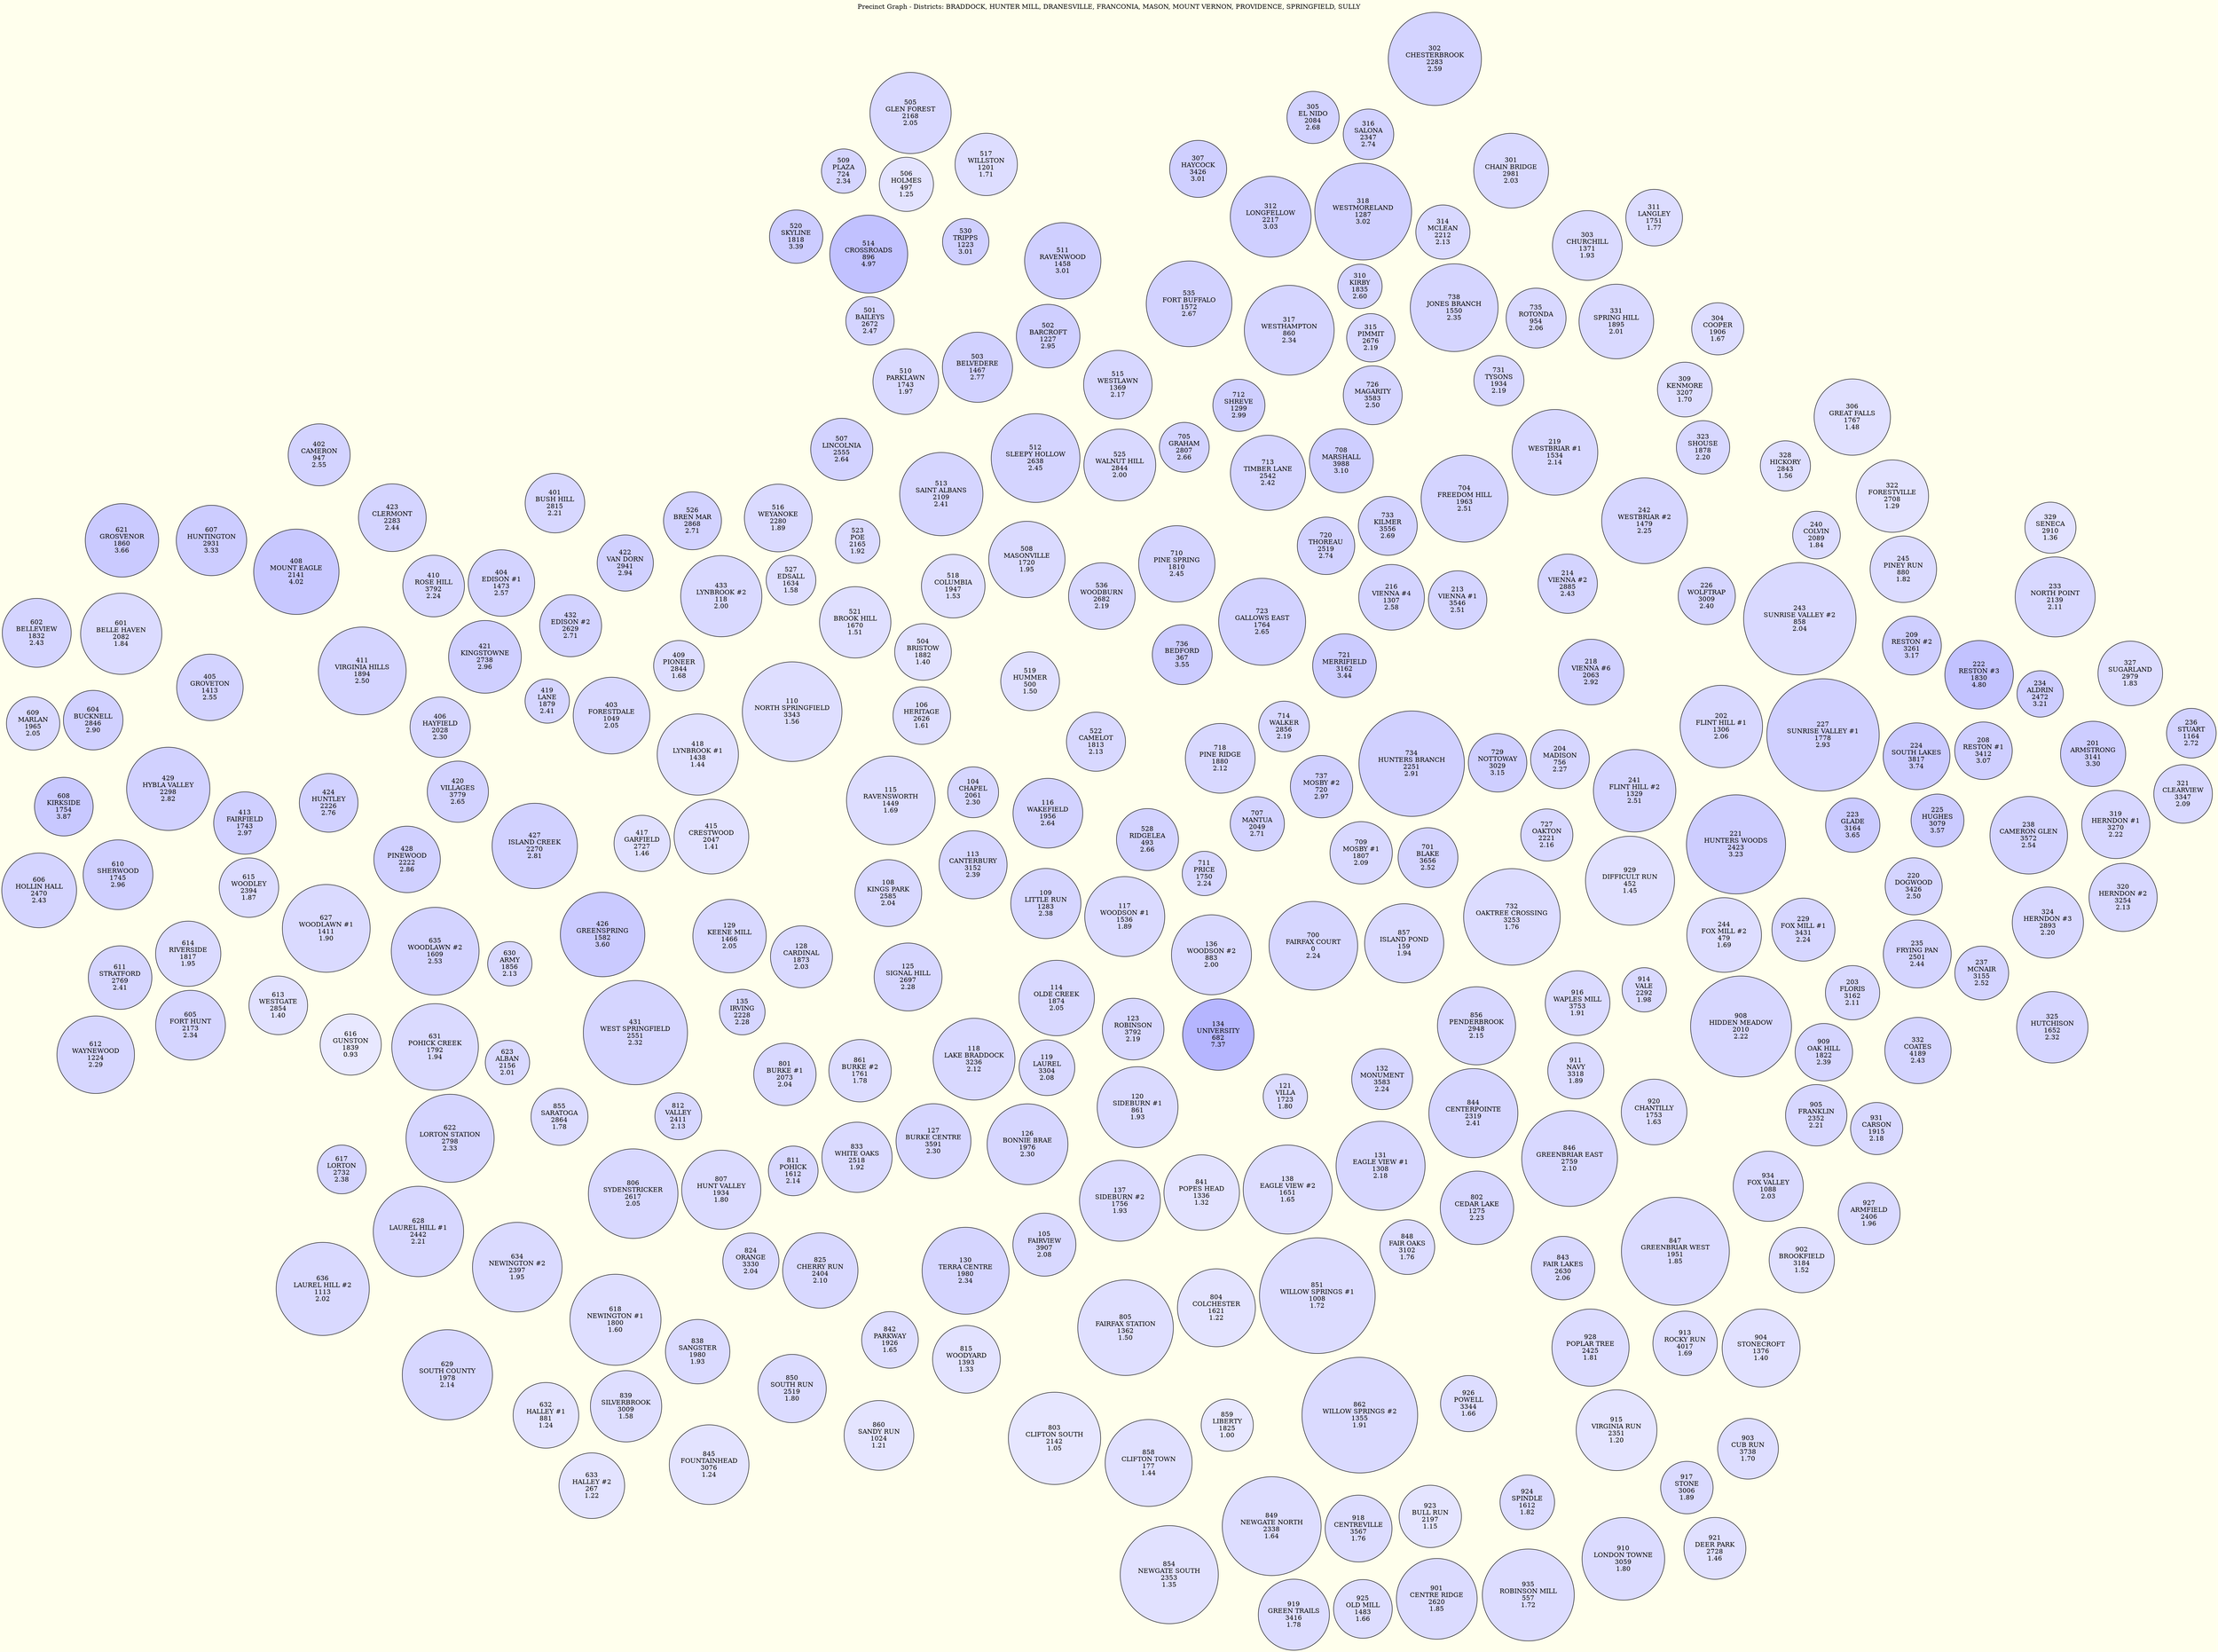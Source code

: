 strict graph G {
    layout=sfdp;
    beautify=true;
    splines=none;
    overlap=false;
    model=subset;
    node [shape=circle, style=filled];
    edge [color="#666666"];
    bgcolor="#FFFFED";
    smoothing=triangle;
label="Precinct Graph - Districts: BRADDOCK, HUNTER MILL, DRANESVILLE, FRANCONIA, MASON, MOUNT VERNON, PROVIDENCE, SPRINGFIELD, SULLY";
labelloc="t";
subgraph BRADDOCK {
    label="District BRADDOCK";
    color=blue;
    104 [label="104\nCHAPEL\n2061\n2.30", fillcolor="#d6d6ff", fontcolor="black", width="1.23800429696825", height="1.23800429696825"];
    104 -- {106,108,113,115,116,522};
    105 [label="105\nFAIRVIEW\n3907\n2.08", fillcolor="#d8d8ff", fontcolor="black", width="1.8990212461207925", height="1.8990212461207925"];
    105 -- {126,127,130,137,805,815};
    106 [label="106\nHERITAGE\n2626\n1.61", fillcolor="#dedeff", fontcolor="black", width="1.4403198854141799", height="1.4403198854141799"];
    106 -- {104,110,504,519,521};
    108 [label="108\nKINGS PARK\n2585\n2.04", fillcolor="#d8d8ff", fontcolor="black", width="1.4256385772260682", height="1.4256385772260682"];
    108 -- {113,115,125,128};
    109 [label="109\nLITTLE RUN\n1283\n2.38", fillcolor="#d5d5ff", fontcolor="black", width="0.9594175220816424", height="0.9594175220816424"];
    109 -- {113,114,116,117,118};
    110 [label="110\nNORTH SPRINGFIELD\n3343\n1.56", fillcolor="#dedeff", fontcolor="black", width="1.6970637383623777", height="1.6970637383623777"];
    110 -- {106,115,415,418,521,527};
    113 [label="113\nCANTERBURY\n3152\n2.39", fillcolor="#d5d5ff", fontcolor="black", width="1.6286703270470277", height="1.6286703270470277"];
    113 -- {104,108,109,116,125};
    114 [label="114\nOLDE CREEK\n1874\n2.05", fillcolor="#d8d8ff", fontcolor="black", width="1.17104320840296", height="1.17104320840296"];
    114 -- {109,117,118,123};
    115 [label="115\nRAVENSWORTH\n1449\n1.69", fillcolor="#ddddff", fontcolor="black", width="1.018858916209119", height="1.018858916209119"];
    115 -- {104,108,110};
    116 [label="116\nWAKEFIELD\n1956\n2.64", fillcolor="#d2d2ff", fontcolor="black", width="1.2004058247791836", height="1.2004058247791836"];
    116 -- {104,109,113,117,522,528};
    117 [label="117\nWOODSON #1\n1536\n1.89", fillcolor="#dadaff", fontcolor="black", width="1.0500119360229172", height="1.0500119360229172"];
    117 -- {700,109,114,116,123,136,528,711};
    118 [label="118\nLAKE BRADDOCK\n3236\n2.12", fillcolor="#d8d8ff", fontcolor="black", width="1.6587491047982812", height="1.6587491047982812"];
    118 -- {109,114,119,123,125,126,127,861};
    119 [label="119\nLAUREL\n3304\n2.08", fillcolor="#d8d8ff", fontcolor="black", width="1.6830985915492958", height="1.6830985915492958"];
    119 -- {118,120,123,126};
    120 [label="120\nSIDEBURN #1\n861\n1.93", fillcolor="#dadaff", fontcolor="black", width="0.8083074719503461", height="0.8083074719503461"];
    120 -- {119,123,126,134,137,841};
    121 [label="121\nVILLA\n1723\n1.80", fillcolor="#dbdbff", fontcolor="black", width="1.1169730245882072", height="1.1169730245882072"];
    121 -- {700,132,134,138};
    123 [label="123\nROBINSON\n3792\n2.19", fillcolor="#d7d7ff", fontcolor="black", width="1.8578419670565767", height="1.8578419670565767"];
    123 -- {114,117,118,119,120,134,136};
    125 [label="125\nSIGNAL HILL\n2697\n2.28", fillcolor="#d6d6ff", fontcolor="black", width="1.4657436142277391", height="1.4657436142277391"];
    125 -- {108,113,118,861};
    126 [label="126\nBONNIE BRAE\n1976\n2.30", fillcolor="#d6d6ff", fontcolor="black", width="1.207567438529482", height="1.207567438529482"];
    126 -- {105,118,119,120,137};
    127 [label="127\nBURKE CENTRE\n3591\n2.30", fillcolor="#d6d6ff", fontcolor="black", width="1.7858677488660777", height="1.7858677488660777"];
    127 -- {105,118,130,833,861};
    128 [label="128\nCARDINAL\n1873\n2.03", fillcolor="#d9d9ff", fontcolor="black", width="1.170685127715445", height="1.170685127715445"];
    128 -- {108,129,135,415,801,861};
    129 [label="129\nKEENE MILL\n1466\n2.05", fillcolor="#d8d8ff", fontcolor="black", width="1.0249462878968727", height="1.0249462878968727"];
    129 -- {128,135,415,431};
    130 [label="130\nTERRA CENTRE\n1980\n2.34", fillcolor="#d5d5ff", fontcolor="black", width="1.2089997612795416", height="1.2089997612795416"];
    130 -- {105,127,815,842};
    131 [label="131\nEAGLE VIEW #1\n1308\n2.18", fillcolor="#d7d7ff", fontcolor="black", width="0.9683695392695154", height="0.9683695392695154"];
    131 -- {132,138,848};
    132 [label="132\nMONUMENT\n3583\n2.24", fillcolor="#d6d6ff", fontcolor="black", width="1.7830031033659584", height="1.7830031033659584"];
    132 -- {700,121,131,138,844,848,856};
    134 [label="134\nUNIVERSITY\n682\n7.37", fillcolor="#b5b5ff", fontcolor="black", width="0.7442110288851754", height="0.7442110288851754"];
    134 -- {700,120,121,123,136};
    135 [label="135\nIRVING\n2228\n2.28", fillcolor="#d6d6ff", fontcolor="black", width="1.2978037717832418", height="1.2978037717832418"];
    135 -- {128,129,431,812};
    136 [label="136\nWOODSON #2\n883\n2.00", fillcolor="#d9d9ff", fontcolor="black", width="0.8161852470756744", height="0.8161852470756744"];
    136 -- {700,117,123,134};
    137 [label="137\nSIDEBURN #2\n1756\n1.93", fillcolor="#dadaff", fontcolor="black", width="1.1287896872761995", height="1.1287896872761995"];
    137 -- {105,120,126,841};
    138 [label="138\nEAGLE VIEW #2\n1651\n1.65", fillcolor="#ddddff", fontcolor="black", width="1.0911912150871328", height="1.0911912150871328"];
    138 -- {121,131,132,804,848,851};
}
subgraph HUNTERMILL {
    label="District HUNTER MILL";
    color=blue;
    201 [label="201\nARMSTRONG\n3141\n3.30", fillcolor="#cdcdff", fontcolor="black", width="1.6247314394843637", height="1.6247314394843637"];
    201 -- {233,234,236,238,327};
    202 [label="202\nFLINT HILL #1\n1306\n2.06", fillcolor="#d8d8ff", fontcolor="black", width="0.9676533778944856", height="0.9676533778944856"];
    202 -- {218,221,226,241,243};
    203 [label="203\nFLORIS\n3162\n2.11", fillcolor="#d8d8ff", fontcolor="black", width="1.6322511339221772", height="1.6322511339221772"];
    203 -- {229,235,332,909,931};
    204 [label="204\nMADISON\n756\n2.27", fillcolor="#d6d6ff", fontcolor="black", width="0.7707089997612795", height="0.7707089997612795"];
    204 -- {218,241,727,729};
    208 [label="208\nRESTON #1\n3412\n3.07", fillcolor="#ceceff", fontcolor="black", width="1.7217713058009072", height="1.7217713058009072"];
    208 -- {209,222,224,238};
    209 [label="209\nRESTON #2\n3261\n3.17", fillcolor="#ceceff", fontcolor="black", width="1.6677011219861542", height="1.6677011219861542"];
    209 -- {208,222,224,227,233,240,245};
    213 [label="213\nVIENNA #1\n3546\n2.51", fillcolor="#d4d4ff", fontcolor="black", width="1.7697541179279064", height="1.7697541179279064"];
    213 -- {214,216,218,704,720,733};
    214 [label="214\nVIENNA #2\n2885\n2.43", fillcolor="#d4d4ff", fontcolor="black", width="1.5330627834805441", height="1.5330627834805441"];
    214 -- {202,213,218,219,226,242};
    216 [label="216\nVIENNA #4\n1307\n2.58", fillcolor="#d3d3ff", fontcolor="black", width="0.9680114585820006", height="0.9680114585820006"];
    216 -- {213,714,720};
    218 [label="218\nVIENNA #6\n2063\n2.92", fillcolor="#d0d0ff", fontcolor="black", width="1.23872045834328", height="1.23872045834328"];
    218 -- {202,204,213,214,241};
    219 [label="219\nWESTBRIAR #1\n1534\n2.14", fillcolor="#d7d7ff", fontcolor="black", width="1.0492957746478875", height="1.0492957746478875"];
    219 -- {214,242,704,731};
    220 [label="220\nDOGWOOD\n3426\n2.50", fillcolor="#d4d4ff", fontcolor="black", width="1.726784435426116", height="1.726784435426116"];
    220 -- {203,208,221,223,225,235,237,238,324};
    221 [label="221\nHUNTERS WOODS\n2423\n3.23", fillcolor="#cdcdff", fontcolor="black", width="1.3676295058486512", height="1.3676295058486512"];
    221 -- {202,220,223,227,229,244,914,929};
    222 [label="222\nRESTON #3\n1830\n4.80", fillcolor="#c2c2ff", fontcolor="black", width="1.1552876581523037", height="1.1552876581523037"];
    222 -- {208,209,234};
    223 [label="223\nGLADE\n3164\n3.65", fillcolor="#cacaff", fontcolor="black", width="1.632967295297207", height="1.632967295297207"];
    223 -- {220,221,224,225,227};
    224 [label="224\nSOUTH LAKES\n3817\n3.74", fillcolor="#c9c9ff", fontcolor="black", width="1.8667939842444499", height="1.8667939842444499"];
    224 -- {208,209,220,223,225,227};
    225 [label="225\nHUGHES\n3079\n3.57", fillcolor="#cacaff", fontcolor="black", width="1.6025304368584388", height="1.6025304368584388"];
    225 -- {220,223,224};
    226 [label="226\nWOLFTRAP\n3009\n2.40", fillcolor="#d5d5ff", fontcolor="black", width="1.5774647887323945", height="1.5774647887323945"];
    226 -- {202,214,240,242,243};
    227 [label="227\nSUNRISE VALLEY #1\n1778\n2.93", fillcolor="#d0d0ff", fontcolor="black", width="1.1366674624015278", height="1.1366674624015278"];
    227 -- {209,221,223,224,243};
    229 [label="229\nFOX MILL #1\n3431\n2.24", fillcolor="#d6d6ff", fontcolor="black", width="1.7285748388636906", height="1.7285748388636906"];
    229 -- {203,220,221,244,908};
    233 [label="233\nNORTH POINT\n2139\n2.11", fillcolor="#d8d8ff", fontcolor="black", width="1.265934590594414", height="1.265934590594414"];
    233 -- {201,209,234,245,327,329};
    234 [label="234\nALDRIN\n2472\n3.21", fillcolor="#cdcdff", fontcolor="black", width="1.3851754595368824", height="1.3851754595368824"];
    234 -- {201,208,222,233};
    235 [label="235\nFRYING PAN\n2501\n2.44", fillcolor="#d4d4ff", fontcolor="black", width="1.395559799474815", height="1.395559799474815"];
    235 -- {203,220,237,324,332};
    236 [label="236\nSTUART\n1164\n2.72", fillcolor="#d2d2ff", fontcolor="black", width="0.9168059202673668", height="0.9168059202673668"];
    236 -- {201,319,327};
    237 [label="237\nMCNAIR\n3155\n2.52", fillcolor="#d3d3ff", fontcolor="black", width="1.6297445691095729", height="1.6297445691095729"];
    237 -- {220,235,332,324};
    238 [label="238\nCAMERON GLEN\n3572\n2.54", fillcolor="#d3d3ff", fontcolor="black", width="1.7790642158032943", height="1.7790642158032943"];
    238 -- {201,208,220,324};
    240 [label="240\nCOLVIN\n2089\n1.84", fillcolor="#dbdbff", fontcolor="black", width="1.248030556218668", height="1.248030556218668"];
    240 -- {209,226,243,309,323,328};
    241 [label="241\nFLINT HILL #2\n1329\n2.51", fillcolor="#d4d4ff", fontcolor="black", width="0.9758892337073287", height="0.9758892337073287"];
    241 -- {202,204,218,727,929};
    242 [label="242\nWESTBRIAR #2\n1479\n2.25", fillcolor="#d6d6ff", fontcolor="black", width="1.029601336834567", height="1.029601336834567"];
    242 -- {214,219,226,323};
    243 [label="243\nSUNRISE VALLEY #2\n858\n2.04", fillcolor="#d9d9ff", fontcolor="black", width="0.8072332298878013", height="0.8072332298878013"];
    243 -- {202,226,227,240};
    244 [label="244\nFOX MILL #2\n479\n1.69", fillcolor="#ddddff", fontcolor="black", width="0.6715206493196467", height="0.6715206493196467"];
    244 -- {221,229,914};
    245 [label="245\nPINEY RUN\n880\n1.82", fillcolor="#dbdbff", fontcolor="black", width="0.8151110050131296", height="0.8151110050131296"];
    245 -- {209,233,240,322,329};
}
subgraph DRANESVILLE {
    label="District DRANESVILLE";
    color=blue;
    301 [label="301\nCHAIN BRIDGE\n2981\n2.03", fillcolor="#d9d9ff", fontcolor="black", width="1.5674385294819766", height="1.5674385294819766"];
    301 -- {302,303,311,314,316};
    302 [label="302\nCHESTERBROOK\n2283\n2.59", fillcolor="#d3d3ff", fontcolor="black", width="1.3174982095965624", height="1.3174982095965624"];
    302 -- {301,305,316};
    303 [label="303\nCHURCHILL\n1371\n1.93", fillcolor="#dadaff", fontcolor="black", width="0.9909286225829553", height="0.9909286225829553"];
    303 -- {301,304,311,314};
    304 [label="304\nCOOPER\n1906\n1.67", fillcolor="#ddddff", fontcolor="black", width="1.1825017904034376", height="1.1825017904034376"];
    304 -- {303,306,309,311,328,331};
    305 [label="305\nEL NIDO\n2084\n2.68", fillcolor="#d2d2ff", fontcolor="black", width="1.2462401527810933", height="1.2462401527810933"];
    305 -- {302,307,312,316,318};
    306 [label="306\nGREAT FALLS\n1767\n1.48", fillcolor="#e0e0ff", fontcolor="black", width="1.1327285748388638", height="1.1327285748388638"];
    306 -- {304,322,328};
    307 [label="307\nHAYCOCK\n3426\n3.01", fillcolor="#cfcfff", fontcolor="black", width="1.726784435426116", height="1.726784435426116"];
    307 -- {305,312,317};
    309 [label="309\nKENMORE\n3207\n1.70", fillcolor="#ddddff", fontcolor="black", width="1.6483647648603486", height="1.6483647648603486"];
    309 -- {304,323,328,331,240,731};
    310 [label="310\nKIRBY\n1835\n2.60", fillcolor="#d3d3ff", fontcolor="black", width="1.1570780615898784", height="1.1570780615898784"];
    310 -- {312,314,315,318};
    311 [label="311\nLANGLEY\n1751\n1.77", fillcolor="#dcdcff", fontcolor="black", width="1.126999283838625", height="1.126999283838625"];
    311 -- {301,303,304};
    312 [label="312\nLONGFELLOW\n2217\n3.03", fillcolor="#cfcfff", fontcolor="black", width="1.2938648842205778", height="1.2938648842205778"];
    312 -- {305,307,310,317,318};
    314 [label="314\nMCLEAN\n2212\n2.13", fillcolor="#d8d8ff", fontcolor="black", width="1.2920744807830031", height="1.2920744807830031"];
    314 -- {301,303,310,318,331,726};
    315 [label="315\nPIMMIT\n2676\n2.19", fillcolor="#d7d7ff", fontcolor="black", width="1.458223919789926", height="1.458223919789926"];
    315 -- {310,317,708,726};
    316 [label="316\nSALONA\n2347\n2.74", fillcolor="#d1d1ff", fontcolor="black", width="1.3404153735975175", height="1.3404153735975175"];
    316 -- {301,302,305,318};
    317 [label="317\nWESTHAMPTON\n860\n2.34", fillcolor="#d5d5ff", fontcolor="black", width="0.8079493912628313", height="0.8079493912628313"];
    317 -- {307,312,315,708};
    318 [label="318\nWESTMORELAND\n1287\n3.02", fillcolor="#cfcfff", fontcolor="black", width="0.9608498448317021", height="0.9608498448317021"];
    318 -- {305,310,312,314,316};
    319 [label="319\nHERNDON #1\n3270\n2.22", fillcolor="#d7d7ff", fontcolor="black", width="1.6709238481737885", height="1.6709238481737885"];
    319 -- {320,321,324,327,236};
    320 [label="320\nHERNDON #2\n3254\n2.13", fillcolor="#d7d7ff", fontcolor="black", width="1.6651945571735496", height="1.6651945571735496"];
    320 -- {319,321,324,325};
    321 [label="321\nCLEARVIEW\n3347\n2.09", fillcolor="#d8d8ff", fontcolor="black", width="1.6984960611124373", height="1.6984960611124373"];
    321 -- {319,320,327};
    322 [label="322\nFORESTVILLE\n2708\n1.29", fillcolor="#e2e2ff", fontcolor="black", width="1.4696825017904036", height="1.4696825017904036"];
    322 -- {306,328,329,245};
    323 [label="323\nSHOUSE\n1878\n2.20", fillcolor="#d7d7ff", fontcolor="black", width="1.1724755311530197", height="1.1724755311530197"];
    323 -- {309,219,240,242};
    324 [label="324\nHERNDON #3\n2893\n2.20", fillcolor="#d7d7ff", fontcolor="black", width="1.5359274289806635", height="1.5359274289806635"];
    324 -- {319,320,325,332,220,237,238};
    325 [label="325\nHUTCHISON\n1652\n2.32", fillcolor="#d5d5ff", fontcolor="black", width="1.091549295774648", height="1.091549295774648"];
    325 -- {320,324,332};
    327 [label="327\nSUGARLAND\n2979\n1.83", fillcolor="#dbdbff", fontcolor="black", width="1.5667223681069467", height="1.5667223681069467"];
    327 -- {319,321,329,201,233,236};
    328 [label="328\nHICKORY\n2843\n1.56", fillcolor="#dedeff", fontcolor="black", width="1.5180233946049175", height="1.5180233946049175"];
    328 -- {304,306,309,322,240};
    329 [label="329\nSENECA\n2910\n1.36", fillcolor="#e1e1ff", fontcolor="black", width="1.5420148006684173", height="1.5420148006684173"];
    329 -- {322,327,233,245};
    331 [label="331\nSPRING HILL\n1895\n2.01", fillcolor="#d9d9ff", fontcolor="black", width="1.1785629028407736", height="1.1785629028407736"];
    331 -- {304,309,314,738};
    332 [label="332\nCOATES\n4189\n2.43", fillcolor="#d4d4ff", fontcolor="black", width="2", height="2"];
    332 -- {324,325,203,235,237,927};
}
subgraph FRANCONIA {
    label="District FRANCONIA";
    color=blue;
    401 [label="401\nBUSH HILL\n2815\n2.21", fillcolor="#d7d7ff", fontcolor="black", width="1.5079971353544999", height="1.5079971353544999"];
    401 -- {410,422,423,526};
    402 [label="402\nCAMERON\n947\n2.55", fillcolor="#d3d3ff", fontcolor="black", width="0.8391024110766292", height="0.8391024110766292"];
    402 -- {408,423,607,621};
    403 [label="403\nFORESTDALE\n1049\n2.05", fillcolor="#d8d8ff", fontcolor="black", width="0.8756266412031511", height="0.8756266412031511"];
    403 -- {409,417,432};
    404 [label="404\nEDISON #1\n1473\n2.57", fillcolor="#d3d3ff", fontcolor="black", width="1.027452852709477", height="1.027452852709477"];
    404 -- {410,420,421,422,432};
    405 [label="405\nGROVETON\n1413\n2.55", fillcolor="#d3d3ff", fontcolor="black", width="1.005968011458582", height="1.005968011458582"];
    405 -- {408,411,424,429,604,601};
    406 [label="406\nHAYFIELD\n2028\n2.30", fillcolor="#d6d6ff", fontcolor="black", width="1.2261876342802578", height="1.2261876342802578"];
    406 -- {410,420,424,635};
    408 [label="408\nMOUNT EAGLE\n2141\n4.02", fillcolor="#c7c7ff", fontcolor="black", width="1.2666507519694437", height="1.2666507519694437"];
    408 -- {402,405,411,607};
    409 [label="409\nPIONEER\n2844\n1.68", fillcolor="#ddddff", fontcolor="black", width="1.5183814752924325", height="1.5183814752924325"];
    409 -- {403,417,422,433,526};
    410 [label="410\nROSE HILL\n3792\n2.24", fillcolor="#d6d6ff", fontcolor="black", width="1.8578419670565767", height="1.8578419670565767"];
    410 -- {401,404,411,420,423};
    411 [label="411\nVIRGINIA HILLS\n1894\n2.50", fillcolor="#d4d4ff", fontcolor="black", width="1.1782048221532584", height="1.1782048221532584"];
    411 -- {405,406,408,410,423};
    413 [label="413\nFAIRFIELD\n1743\n2.97", fillcolor="#cfcfff", fontcolor="black", width="1.1241346383385056", height="1.1241346383385056"];
    413 -- {424,428,429,615};
    415 [label="415\nCRESTWOOD\n2047\n1.41", fillcolor="#e1e1ff", fontcolor="black", width="1.2329911673430414", height="1.2329911673430414"];
    415 -- {418,417,110,128,129};
    417 [label="417\nGARFIELD\n2727\n1.46", fillcolor="#e0e0ff", fontcolor="black", width="1.476486034853187", height="1.476486034853187"];
    417 -- {403,409,418,415,426,427,431,623,630};
    418 [label="418\nLYNBROOK #1\n1438\n1.44", fillcolor="#e0e0ff", fontcolor="black", width="1.014920028646455", height="1.014920028646455"];
    418 -- {415,417,433};
    419 [label="419\nLANE\n1879\n2.41", fillcolor="#d5d5ff", fontcolor="black", width="1.1728336118405347", height="1.1728336118405347"];
    419 -- {421,427,432};
    420 [label="420\nVILLAGES\n3779\n2.65", fillcolor="#d2d2ff", fontcolor="black", width="1.8531869181188827", height="1.8531869181188827"];
    420 -- {406,421,427,630,635};
    421 [label="421\nKINGSTOWNE\n2738\n2.96", fillcolor="#cfcfff", fontcolor="black", width="1.480424922415851", height="1.480424922415851"];
    421 -- {404,419,420,427,432};
    422 [label="422\nVAN DORN\n2941\n2.94", fillcolor="#d0d0ff", fontcolor="black", width="1.5531153019813797", height="1.5531153019813797"];
    422 -- {401,404,409,432};
    423 [label="423\nCLERMONT\n2283\n2.44", fillcolor="#d4d4ff", fontcolor="black", width="1.3174982095965624", height="1.3174982095965624"];
    423 -- {401,402,408,410,411};
    424 [label="424\nHUNTLEY\n2226\n2.76", fillcolor="#d1d1ff", fontcolor="black", width="1.2970876104082119", height="1.2970876104082119"];
    424 -- {405,406,411,413,428,429,627,635};
    426 [label="426\nGREENSPRING\n1582\n3.60", fillcolor="#cacaff", fontcolor="black", width="1.0664836476486035", height="1.0664836476486035"];
    426 -- {417,431};
    427 [label="427\nISLAND CREEK\n2270\n2.81", fillcolor="#d1d1ff", fontcolor="black", width="1.3128431606588684", height="1.3128431606588684"];
    427 -- {417,419,420,421,630};
    428 [label="428\nPINEWOOD\n2222\n2.86", fillcolor="#d0d0ff", fontcolor="black", width="1.2956552876581524", height="1.2956552876581524"];
    428 -- {403,424,615,627};
    429 [label="429\nHYBLA VALLEY\n2298\n2.82", fillcolor="#d1d1ff", fontcolor="black", width="1.3228694199092863", height="1.3228694199092863"];
    429 -- {405,413,424,604,608,610};
    431 [label="431\nWEST SPRINGFIELD\n2551\n2.32", fillcolor="#d5d5ff", fontcolor="black", width="1.4134638338505612", height="1.4134638338505612"];
    431 -- {417,426,129,135,623,812,855};
    432 [label="432\nEDISON #2\n2629\n2.71", fillcolor="#d2d2ff", fontcolor="black", width="1.4413941274767248", height="1.4413941274767248"];
    432 -- {403,404,419,421,422};
    433 [label="433\nLYNBROOK #2\n118\n2.00", fillcolor="#d9d9ff", fontcolor="black", width="0.5422535211267605", height="0.5422535211267605"];
    433 -- {409,418,527};
}
subgraph MASON {
    label="District MASON";
    color=blue;
    501 [label="501\nBAILEYS\n2672\n2.47", fillcolor="#d4d4ff", fontcolor="black", width="1.4567915970398664", height="1.4567915970398664"];
    501 -- {506,510,520};
    502 [label="502\nBARCROFT\n1227\n2.95", fillcolor="#cfcfff", fontcolor="black", width="0.9393650035808069", height="0.9393650035808069"];
    502 -- {503,511,512,530};
    503 [label="503\nBELVEDERE\n1467\n2.77", fillcolor="#d1d1ff", fontcolor="black", width="1.0253043685843877", height="1.0253043685843877"];
    503 -- {502,510,512,513,530};
    504 [label="504\nBRISTOW\n1882\n1.40", fillcolor="#e1e1ff", fontcolor="black", width="1.1739078539030796", height="1.1739078539030796"];
    504 -- {518,521,106};
    505 [label="505\nGLEN FOREST\n2168\n2.05", fillcolor="#d8d8ff", fontcolor="black", width="1.2763189305323466", height="1.2763189305323466"];
    505 -- {506,514,517,530};
    506 [label="506\nHOLMES\n497\n1.25", fillcolor="#e3e3ff", fontcolor="black", width="0.6779661016949152", height="0.6779661016949152"];
    506 -- {501,505,530};
    507 [label="507\nLINCOLNIA\n2555\n2.64", fillcolor="#d2d2ff", fontcolor="black", width="1.4148961566006206", height="1.4148961566006206"];
    507 -- {510,513,516,523};
    508 [label="508\nMASONVILLE\n1720\n1.95", fillcolor="#dadaff", fontcolor="black", width="1.1158987825256625", height="1.1158987825256625"];
    508 -- {512,513,518,536};
    509 [label="509\nPLAZA\n724\n2.34", fillcolor="#d5d5ff", fontcolor="black", width="0.7592504177608022", height="0.7592504177608022"];
    509 -- {514,520};
    510 [label="510\nPARKLAWN\n1743\n1.97", fillcolor="#d9d9ff", fontcolor="black", width="1.1241346383385056", height="1.1241346383385056"];
    510 -- {501,503,507};
    511 [label="511\nRAVENWOOD\n1458\n3.01", fillcolor="#cfcfff", fontcolor="black", width="1.0220816423967534", height="1.0220816423967534"];
    511 -- {502,512,517,530};
    512 [label="512\nSLEEPY HOLLOW\n2638\n2.45", fillcolor="#d4d4ff", fontcolor="black", width="1.444616853664359", height="1.444616853664359"];
    512 -- {502,508,511,513,515,525,535};
    513 [label="513\nSAINT ALBANS\n2109\n2.41", fillcolor="#d5d5ff", fontcolor="black", width="1.2551921699689663", height="1.2551921699689663"];
    513 -- {503,507,508,512,518,523};
    514 [label="514\nCROSSROADS\n896\n4.97", fillcolor="#c1c1ff", fontcolor="black", width="0.8208402960133683", height="0.8208402960133683"];
    514 -- {505,509,520};
    515 [label="515\nWESTLAWN\n1369\n2.17", fillcolor="#d7d7ff", fontcolor="black", width="0.9902124612079255", height="0.9902124612079255"];
    515 -- {512,525,535,705};
    516 [label="516\nWEYANOKE\n2280\n1.89", fillcolor="#dadaff", fontcolor="black", width="1.3164239675340177", height="1.3164239675340177"];
    516 -- {507,523,526,527};
    517 [label="517\nWILLSTON\n1201\n1.71", fillcolor="#ddddff", fontcolor="black", width="0.930054905705419", height="0.930054905705419"];
    517 -- {505,511};
    518 [label="518\nCOLUMBIA\n1947\n1.53", fillcolor="#dfdfff", fontcolor="black", width="1.1971830985915493", height="1.1971830985915493"];
    518 -- {504,508,512,513,519,521};
    519 [label="519\nHUMMER\n500\n1.50", fillcolor="#dfdfff", fontcolor="black", width="0.67904034375746", height="0.67904034375746"];
    519 -- {518,522,536,106};
    520 [label="520\nSKYLINE\n1818\n3.39", fillcolor="#ccccff", fontcolor="black", width="1.1509906899021245", height="1.1509906899021245"];
    520 -- {501,509,514};
    521 [label="521\nBROOK HILL\n1670\n1.51", fillcolor="#dfdfff", fontcolor="black", width="1.0979947481499164", height="1.0979947481499164"];
    521 -- {504,518,523,527,106,110};
    522 [label="522\nCAMELOT\n1813\n2.13", fillcolor="#d8d8ff", fontcolor="black", width="1.14920028646455", height="1.14920028646455"];
    522 -- {519,528,104,116,718,736};
    523 [label="523\nPOE\n2165\n1.92", fillcolor="#dadaff", fontcolor="black", width="1.2752446884698019", height="1.2752446884698019"];
    523 -- {507,513,516,518,521,527};
    525 [label="525\nWALNUT HILL\n2844\n2.00", fillcolor="#d9d9ff", fontcolor="black", width="1.5183814752924325", height="1.5183814752924325"];
    525 -- {512,515,536,705,710};
    526 [label="526\nBREN MAR\n2868\n2.71", fillcolor="#d2d2ff", fontcolor="black", width="1.5269754117927907", height="1.5269754117927907"];
    526 -- {516,527,401};
    527 [label="527\nEDSALL\n1634\n1.58", fillcolor="#dedeff", fontcolor="black", width="1.0851038433993794", height="1.0851038433993794"];
    527 -- {516,523,521,526,110,418,433};
    528 [label="528\nRIDGELEA\n493\n2.66", fillcolor="#d2d2ff", fontcolor="black", width="0.6765337789448556", height="0.6765337789448556"];
    528 -- {522,116,117,711,718};
    530 [label="530\nTRIPPS\n1223\n3.01", fillcolor="#cfcfff", fontcolor="black", width="0.9379326808307471", height="0.9379326808307471"];
    530 -- {502,503,505,506,511};
    535 [label="535\nFORT BUFFALO\n1572\n2.67", fillcolor="#d2d2ff", fontcolor="black", width="1.0629028407734542", height="1.0629028407734542"];
    535 -- {512,515,705};
    536 [label="536\nWOODBURN\n2682\n2.19", fillcolor="#d7d7ff", fontcolor="black", width="1.4603724039150154", height="1.4603724039150154"];
    536 -- {508,519,525,710,736};
}
subgraph MOUNTVERNON {
    label="District MOUNT VERNON";
    color=blue;
    601 [label="601\nBELLE HAVEN\n2082\n1.84", fillcolor="#dbdbff", fontcolor="black", width="1.2455239914060634", height="1.2455239914060634"];
    601 -- {602,604,607,609,621};
    602 [label="602\nBELLEVIEW\n1832\n2.43", fillcolor="#d4d4ff", fontcolor="black", width="1.1560038195273337", height="1.1560038195273337"];
    602 -- {601,609,621,405};
    604 [label="604\nBUCKNELL\n2846\n2.90", fillcolor="#d0d0ff", fontcolor="black", width="1.5190976366674622", height="1.5190976366674622"];
    604 -- {601,608,609,405,429};
    605 [label="605\nFORT HUNT\n2173\n2.34", fillcolor="#d5d5ff", fontcolor="black", width="1.2781093339699212", height="1.2781093339699212"];
    605 -- {611,612,613,614};
    606 [label="606\nHOLLIN HALL\n2470\n2.43", fillcolor="#d4d4ff", fontcolor="black", width="1.3844592981618524", height="1.3844592981618524"];
    606 -- {609,610,611,612};
    607 [label="607\nHUNTINGTON\n2931\n3.33", fillcolor="#ccccff", fontcolor="black", width="1.5495344951062306", height="1.5495344951062306"];
    607 -- {601,621,408};
    608 [label="608\nKIRKSIDE\n1754\n3.87", fillcolor="#c8c8ff", fontcolor="black", width="1.1280735259011698", height="1.1280735259011698"];
    608 -- {604,606,609,610,429};
    609 [label="609\nMARLAN\n1965\n2.05", fillcolor="#d8d8ff", fontcolor="black", width="1.2036285509668179", height="1.2036285509668179"];
    609 -- {601,602,604,606,608};
    610 [label="610\nSHERWOOD\n1745\n2.96", fillcolor="#cfcfff", fontcolor="black", width="1.1248507997135353", height="1.1248507997135353"];
    610 -- {606,608,611,614,429};
    611 [label="611\nSTRATFORD\n2769\n2.41", fillcolor="#d5d5ff", fontcolor="black", width="1.4915254237288136", height="1.4915254237288136"];
    611 -- {605,606,610,612,614};
    612 [label="612\nWAYNEWOOD\n1224\n2.29", fillcolor="#d6d6ff", fontcolor="black", width="0.9382907615182622", height="0.9382907615182622"];
    612 -- {605,606,611};
    613 [label="613\nWESTGATE\n2854\n1.40", fillcolor="#e1e1ff", fontcolor="black", width="1.5219622821675818", height="1.5219622821675818"];
    613 -- {605,614,615,616,635,627};
    614 [label="614\nRIVERSIDE\n1817\n1.95", fillcolor="#dadaff", fontcolor="black", width="1.1506326092146097", height="1.1506326092146097"];
    614 -- {605,611,610,613,615};
    615 [label="615\nWOODLEY\n2394\n1.87", fillcolor="#dbdbff", fontcolor="black", width="1.3572451659107185", height="1.3572451659107185"];
    615 -- {613,614,627,413,428};
    616 [label="616\nGUNSTON\n1839\n0.93", fillcolor="#e8e8ff", fontcolor="black", width="1.1585103843399378", height="1.1585103843399378"];
    616 -- {613,617,631,635};
    617 [label="617\nLORTON\n2732\n2.38", fillcolor="#d5d5ff", fontcolor="black", width="1.4782764382907616", height="1.4782764382907616"];
    617 -- {616,622,628,631,636};
    618 [label="618\nNEWINGTON #1\n1800\n1.60", fillcolor="#dedeff", fontcolor="black", width="1.1445452375268559", height="1.1445452375268559"];
    618 -- {634,806,838,839,850,855};
    621 [label="621\nGROSVENOR\n1860\n3.66", fillcolor="#cacaff", fontcolor="black", width="1.1660300787777513", height="1.1660300787777513"];
    621 -- {601,602,607};
    622 [label="622\nLORTON STATION\n2798\n2.33", fillcolor="#d5d5ff", fontcolor="black", width="1.5019097636667462", height="1.5019097636667462"];
    622 -- {617,623,628,631,634};
    623 [label="623\nALBAN\n2156\n2.01", fillcolor="#d9d9ff", fontcolor="black", width="1.2720219622821676", height="1.2720219622821676"];
    623 -- {622,630,634,417,431,855};
    627 [label="627\nWOODLAWN #1\n1411\n1.90", fillcolor="#dadaff", fontcolor="black", width="1.0052518500835521", height="1.0052518500835521"];
    627 -- {613,615,635,424,428};
    628 [label="628\nLAUREL HILL #1\n2442\n2.21", fillcolor="#d7d7ff", fontcolor="black", width="1.3744330389114348", height="1.3744330389114348"];
    628 -- {622,629,634,636};
    629 [label="629\nSOUTH COUNTY\n1978\n2.14", fillcolor="#d7d7ff", fontcolor="black", width="1.2082835999045118", height="1.2082835999045118"];
    629 -- {628,632,633,634};
    630 [label="630\nARMY\n1856\n2.13", fillcolor="#d8d8ff", fontcolor="black", width="1.1645977560276917", height="1.1645977560276917"];
    630 -- {623,631,635,427};
    631 [label="631\nPOHICK CREEK\n1792\n1.94", fillcolor="#dadaff", fontcolor="black", width="1.1416805920267366", height="1.1416805920267366"];
    631 -- {616,622,630,635};
    632 [label="632\nHALLEY #1\n881\n1.24", fillcolor="#e3e3ff", fontcolor="black", width="0.8154690857006446", height="0.8154690857006446"];
    632 -- {629,633,634,839,845};
    633 [label="633\nHALLEY #2\n267\n1.22", fillcolor="#e3e3ff", fontcolor="black", width="0.5956075435664836", height="0.5956075435664836"];
    633 -- {629,632,845};
    634 [label="634\nNEWINGTON #2\n2397\n1.95", fillcolor="#dadaff", fontcolor="black", width="1.3583194079732632", height="1.3583194079732632"];
    634 -- {618,623,628,629,632,839};
    635 [label="635\nWOODLAWN #2\n1609\n2.53", fillcolor="#d3d3ff", fontcolor="black", width="1.0761518262115064", height="1.0761518262115064"];
    635 -- {613,616,630,631,406,420,424};
    636 [label="636\nLAUREL HILL #2\n1113\n2.02", fillcolor="#d9d9ff", fontcolor="black", width="0.8985438052041059", height="0.8985438052041059"];
    636 -- {617,628,629};
}
subgraph PROVIDENCE {
    label="District PROVIDENCE";
    color=blue;
    700 [label="700\nFAIRFAX COURT\n0\n2.24", fillcolor="#d6d6ff", fontcolor="black", width="0.5", height="0.5"];
    700 -- {117,121,132,134,136,701,707,709,711,732,856,857};
    701 [label="701\nBLAKE\n3656\n2.52", fillcolor="#d3d3ff", fontcolor="black", width="1.8091429935545476", height="1.8091429935545476"];
    701 -- {709,727,729,732,700};
    704 [label="704\nFREEDOM HILL\n1963\n2.51", fillcolor="#d4d4ff", fontcolor="black", width="1.2029123895917881", height="1.2029123895917881"];
    704 -- {726,733,731,213,214,219};
    705 [label="705\nGRAHAM\n2807\n2.66", fillcolor="#d2d2ff", fontcolor="black", width="1.5051324898543805", height="1.5051324898543805"];
    705 -- {710,712,713,515,525,535};
    707 [label="707\nMANTUA\n2049\n2.71", fillcolor="#d2d2ff", fontcolor="black", width="1.233707328718071", height="1.233707328718071"];
    707 -- {700,711,714,718,737};
    708 [label="708\nMARSHALL\n3988\n3.10", fillcolor="#ceceff", fontcolor="black", width="1.928025781809501", height="1.928025781809501"];
    708 -- {712,713,733,315,317};
    709 [label="709\nMOSBY #1\n1807\n2.09", fillcolor="#d8d8ff", fontcolor="black", width="1.1470518023394605", height="1.1470518023394605"];
    709 -- {700,701,729,737,734};
    710 [label="710\nPINE SPRING\n1810\n2.45", fillcolor="#d4d4ff", fontcolor="black", width="1.1481260444020052", height="1.1481260444020052"];
    710 -- {705,713,723,525,536};
    711 [label="711\nPRICE\n1750\n2.24", fillcolor="#d6d6ff", fontcolor="black", width="1.12664120315111", height="1.12664120315111"];
    711 -- {707,718,700,117,528};
    712 [label="712\nSHREVE\n1299\n2.99", fillcolor="#cfcfff", fontcolor="black", width="0.9651468130818811", height="0.9651468130818811"];
    712 -- {708,713};
    713 [label="713\nTIMBER LANE\n2542\n2.42", fillcolor="#d4d4ff", fontcolor="black", width="1.4102411076629267", height="1.4102411076629267"];
    713 -- {705,708,710,720,723};
    714 [label="714\nWALKER\n2856\n2.19", fillcolor="#d7d7ff", fontcolor="black", width="1.5226784435426117", height="1.5226784435426117"];
    714 -- {707,709,721,729,737,216};
    718 [label="718\nPINE RIDGE\n1880\n2.12", fillcolor="#d8d8ff", fontcolor="black", width="1.1731916925280497", height="1.1731916925280497"];
    718 -- {707,711,721,736,522};
    720 [label="720\nTHOREAU\n2519\n2.74", fillcolor="#d1d1ff", fontcolor="black", width="1.4020052518500836", height="1.4020052518500836"];
    720 -- {713,721,723,733,213,216};
    721 [label="721\nMERRIFIELD\n3162\n3.44", fillcolor="#cbcbff", fontcolor="black", width="1.6322511339221772", height="1.6322511339221772"];
    721 -- {714,718,720,723};
    723 [label="723\nGALLOWS EAST\n1764\n2.65", fillcolor="#d2d2ff", fontcolor="black", width="1.1316543327763189", height="1.1316543327763189"];
    723 -- {710,713,720,721};
    726 [label="726\nMAGARITY\n3583\n2.50", fillcolor="#d4d4ff", fontcolor="black", width="1.7830031033659584", height="1.7830031033659584"];
    726 -- {704,708,731,733,314,315};
    727 [label="727\nOAKTON\n2221\n2.16", fillcolor="#d7d7ff", fontcolor="black", width="1.2952972069706374", height="1.2952972069706374"];
    727 -- {701,729,732,204,241,929};
    729 [label="729\nNOTTOWAY\n3029\n3.15", fillcolor="#ceceff", fontcolor="black", width="1.5846264024826928", height="1.5846264024826928"];
    729 -- {701,727,737,204,213};
    731 [label="731\nTYSONS\n1934\n2.19", fillcolor="#d7d7ff", fontcolor="black", width="1.1925280496538555", height="1.1925280496538555"];
    731 -- {726,735,738,219,309};
    732 [label="732\nOAKTREE CROSSING\n3253\n1.76", fillcolor="#dcdcff", fontcolor="black", width="1.6648364764860348", height="1.6648364764860348"];
    732 -- {701,727,700,856,857,914,916,929};
    733 [label="733\nKILMER\n3556\n2.69", fillcolor="#d2d2ff", fontcolor="black", width="1.7733349248030557", height="1.7733349248030557"];
    733 -- {704,708,720,726,213};
    734 [label="734\nHUNTERS BRANCH\n2251\n2.91", fillcolor="#d0d0ff", fontcolor="black", width="1.306039627596085", height="1.306039627596085"];
    734 -- {709,714,729,737};
    735 [label="735\nROTONDA\n954\n2.06", fillcolor="#d8d8ff", fontcolor="black", width="0.8416089758892338", height="0.8416089758892338"];
    735 -- {731,738};
    736 [label="736\nBEDFORD\n367\n3.55", fillcolor="#cbcbff", fontcolor="black", width="0.6314156123179757", height="0.6314156123179757"];
    736 -- {718,723,522,536};
    737 [label="737\nMOSBY #2\n720\n2.97", fillcolor="#cfcfff", fontcolor="black", width="0.7578180950107425", height="0.7578180950107425"];
    737 -- {707,709,714,734};
    738 [label="738\nJONES BRANCH\n1550\n2.35", fillcolor="#d5d5ff", fontcolor="black", width="1.0550250656481261", height="1.0550250656481261"];
    738 -- {726,731,735,331};
}
subgraph SPRINGFIELD {
    label="District SPRINGFIELD";
    color=blue;
    801 [label="801\nBURKE #1\n2073\n2.04", fillcolor="#d8d8ff", fontcolor="black", width="1.2423012652184293", height="1.2423012652184293"];
    801 -- {811,812,861,128};
    802 [label="802\nCEDAR LAKE\n1275\n2.23", fillcolor="#d6d6ff", fontcolor="black", width="0.9565528765815231", height="0.9565528765815231"];
    802 -- {843,844,846,848};
    803 [label="803\nCLIFTON SOUTH\n2142\n1.05", fillcolor="#e6e6ff", fontcolor="black", width="1.2670088326569586", height="1.2670088326569586"];
    803 -- {805,815,858,859,860};
    804 [label="804\nCOLCHESTER\n1621\n1.22", fillcolor="#e3e3ff", fontcolor="black", width="1.0804487944616854", height="1.0804487944616854"];
    804 -- {805,841,851,859,138};
    805 [label="805\nFAIRFAX STATION\n1362\n1.50", fillcolor="#dfdfff", fontcolor="black", width="0.9877058963953211", height="0.9877058963953211"];
    805 -- {803,804,815,841,105};
    806 [label="806\nSYDENSTRICKER\n2617\n2.05", fillcolor="#d8d8ff", fontcolor="black", width="1.4370971592265458", height="1.4370971592265458"];
    806 -- {807,812,838,855,618};
    807 [label="807\nHUNT VALLEY\n1934\n1.80", fillcolor="#dbdbff", fontcolor="black", width="1.1925280496538555", height="1.1925280496538555"];
    807 -- {806,811,812,824,838};
    811 [label="811\nPOHICK\n1612\n2.14", fillcolor="#d7d7ff", fontcolor="black", width="1.077226068274051", height="1.077226068274051"];
    811 -- {801,807,824,833,825};
    812 [label="812\nVALLEY\n2411\n2.13", fillcolor="#d7d7ff", fontcolor="black", width="1.3633325375984722", height="1.3633325375984722"];
    812 -- {801,807,855,135,431};
    815 [label="815\nWOODYARD\n1393\n1.33", fillcolor="#e2e2ff", fontcolor="black", width="0.9988063977082836", height="0.9988063977082836"];
    815 -- {803,805,850,860,105,130};
    824 [label="824\nORANGE\n3330\n2.04", fillcolor="#d9d9ff", fontcolor="black", width="1.6924086894246837", height="1.6924086894246837"];
    824 -- {807,811,825,838};
    825 [label="825\nCHERRY RUN\n2404\n2.10", fillcolor="#d8d8ff", fontcolor="black", width="1.3608259727858678", height="1.3608259727858678"];
    825 -- {811,824,833,838,842,850};
    833 [label="833\nWHITE OAKS\n2518\n1.92", fillcolor="#dadaff", fontcolor="black", width="1.4016471711625687", height="1.4016471711625687"];
    833 -- {811,825,842,861,127};
    838 [label="838\nSANGSTER\n1980\n1.93", fillcolor="#dadaff", fontcolor="black", width="1.2089997612795416", height="1.2089997612795416"];
    838 -- {806,824,825,850,618};
    839 [label="839\nSILVERBROOK\n3009\n1.58", fillcolor="#dedeff", fontcolor="black", width="1.5774647887323945", height="1.5774647887323945"];
    839 -- {845,850,632,634};
    841 [label="841\nPOPES HEAD\n1336\n1.32", fillcolor="#e2e2ff", fontcolor="black", width="0.9783957985199332", height="0.9783957985199332"];
    841 -- {804,805,120,121,137};
    842 [label="842\nPARKWAY\n1926\n1.65", fillcolor="#ddddff", fontcolor="black", width="1.189663404153736", height="1.189663404153736"];
    842 -- {825,833,850,130};
    843 [label="843\nFAIR LAKES\n2630\n2.06", fillcolor="#d8d8ff", fontcolor="black", width="1.4417522081642398", height="1.4417522081642398"];
    843 -- {802,846,847,848,928};
    844 [label="844\nCENTERPOINTE\n2319\n2.41", fillcolor="#d5d5ff", fontcolor="black", width="1.3303891143470996", height="1.3303891143470996"];
    844 -- {802,846,848,856,132};
    845 [label="845\nFOUNTAINHEAD\n3076\n1.24", fillcolor="#e3e3ff", fontcolor="black", width="1.601456194795894", height="1.601456194795894"];
    845 -- {839,850,860,632,633};
    846 [label="846\nGREENBRIAR EAST\n2759\n2.10", fillcolor="#d8d8ff", fontcolor="black", width="1.4879446168536643", height="1.4879446168536643"];
    846 -- {802,843,844,847,911,920};
    847 [label="847\nGREENBRIAR WEST\n1951\n1.85", fillcolor="#dbdbff", fontcolor="black", width="1.198615421341609", height="1.198615421341609"];
    847 -- {843,846,902,913,920,934};
    848 [label="848\nFAIR OAKS\n3102\n1.76", fillcolor="#dcdcff", fontcolor="black", width="1.6107662926712818", height="1.6107662926712818"];
    848 -- {802,843,844,851,862,132,138,926};
    849 [label="849\nNEWGATE NORTH\n2338\n1.64", fillcolor="#ddddff", fontcolor="black", width="1.337192647409883", height="1.337192647409883"];
    849 -- {854,859,862,918,919};
    850 [label="850\nSOUTH RUN\n2519\n1.80", fillcolor="#dbdbff", fontcolor="black", width="1.4020052518500836", height="1.4020052518500836"];
    850 -- {815,825,838,839,842,845,860,618};
    851 [label="851\nWILLOW SPRINGS #1\n1008\n1.72", fillcolor="#dcdcff", fontcolor="black", width="0.8609453330150394", height="0.8609453330150394"];
    851 -- {804,848,862,138};
    854 [label="854\nNEWGATE SOUTH\n2353\n1.35", fillcolor="#e1e1ff", fontcolor="black", width="1.342563857722607", height="1.342563857722607"];
    854 -- {849,859,919};
    855 [label="855\nSARATOGA\n2864\n1.78", fillcolor="#dcdcff", fontcolor="black", width="1.525543089042731", height="1.525543089042731"];
    855 -- {806,812,623};
    856 [label="856\nPENDERBROOK\n2948\n2.15", fillcolor="#d7d7ff", fontcolor="black", width="1.555621866793984", height="1.555621866793984"];
    856 -- {844,857,700,132,732,911,916};
    857 [label="857\nISLAND POND\n159\n1.94", fillcolor="#dadaff", fontcolor="black", width="0.5569348293148723", height="0.5569348293148723"];
    857 -- {856,700,732};
    858 [label="858\nCLIFTON TOWN\n177\n1.44", fillcolor="#e0e0ff", fontcolor="black", width="0.5633802816901409", height="0.5633802816901409"];
    858 -- {803,859};
    859 [label="859\nLIBERTY\n1825\n1.00", fillcolor="#e7e7ff", fontcolor="black", width="1.153497254714729", height="1.153497254714729"];
    859 -- {803,804,849,851,854,858,862};
    860 [label="860\nSANDY RUN\n1024\n1.21", fillcolor="#e4e4ff", fontcolor="black", width="0.8666746240152781", height="0.8666746240152781"];
    860 -- {803,815,845,850};
    861 [label="861\nBURKE #2\n1761\n1.78", fillcolor="#dcdcff", fontcolor="black", width="1.1305800907137742", height="1.1305800907137742"];
    861 -- {801,833,118,125,127,128};
    862 [label="862\nWILLOW SPRINGS #2\n1355\n1.91", fillcolor="#dadaff", fontcolor="black", width="0.9851993315827167", height="0.9851993315827167"];
    862 -- {848,849,851,859,918};
}
subgraph SULLY {
    label="District SULLY";
    color=blue;
    901 [label="901\nCENTRE RIDGE\n2620\n1.85", fillcolor="#dbdbff", fontcolor="black", width="1.4381714012890905", height="1.4381714012890905"];
    901 -- {918,924,925,935};
    902 [label="902\nBROOKFIELD\n3184\n1.52", fillcolor="#dfdfff", fontcolor="black", width="1.6401289090475053", height="1.6401289090475053"];
    902 -- {904,905,913,927,931,934,847};
    903 [label="903\nCUB RUN\n3738\n1.70", fillcolor="#ddddff", fontcolor="black", width="1.838505609930771", height="1.838505609930771"];
    903 -- {904,913,917,921};
    904 [label="904\nSTONECROFT\n1376\n1.40", fillcolor="#e1e1ff", fontcolor="black", width="0.99271902602053", height="0.99271902602053"];
    904 -- {902,903,915,927};
    905 [label="905\nFRANKLIN\n2352\n2.21", fillcolor="#d7d7ff", fontcolor="black", width="1.342205777035092", height="1.342205777035092"];
    905 -- {902,908,909,920,931,934};
    908 [label="908\nHIDDEN MEADOW\n2010\n2.22", fillcolor="#d7d7ff", fontcolor="black", width="1.2197421819049894", height="1.2197421819049894"];
    908 -- {905,909,914,920,229};
    909 [label="909\nOAK HILL\n1822\n2.39", fillcolor="#d5d5ff", fontcolor="black", width="1.1524230126521844", height="1.1524230126521844"];
    909 -- {905,908,931,203};
    910 [label="910\nLONDON TOWNE\n3059\n1.80", fillcolor="#dbdbff", fontcolor="black", width="1.5953688231081404", height="1.5953688231081404"];
    910 -- {917,921,923,935};
    911 [label="911\nNAVY\n3318\n1.89", fillcolor="#dadaff", fontcolor="black", width="1.6881117211745047", height="1.6881117211745047"];
    911 -- {914,916,920,844,846,856};
    913 [label="913\nROCKY RUN\n4017\n1.69", fillcolor="#ddddff", fontcolor="black", width="1.9384101217474339", height="1.9384101217474339"];
    913 -- {902,903,917,928,847};
    914 [label="914\nVALE\n2292\n1.98", fillcolor="#d9d9ff", fontcolor="black", width="1.3207209357841967", height="1.3207209357841967"];
    914 -- {911,916,920,929,221,244};
    915 [label="915\nVIRGINIA RUN\n2351\n1.20", fillcolor="#e4e4ff", fontcolor="black", width="1.341847696347577", height="1.341847696347577"];
    915 -- {904,910,921,923};
    916 [label="916\nWAPLES MILL\n3753\n1.91", fillcolor="#dadaff", fontcolor="black", width="1.8438768202434948", height="1.8438768202434948"];
    916 -- {911,914,732,856};
    917 [label="917\nSTONE\n3006\n1.89", fillcolor="#dadaff", fontcolor="black", width="1.5763905466698498", height="1.5763905466698498"];
    917 -- {903,910,913,921,924,928,935};
    918 [label="918\nCENTREVILLE\n3567\n1.76", fillcolor="#dcdcff", fontcolor="black", width="1.7772738123657197", height="1.7772738123657197"];
    918 -- {901,919,926,862};
    919 [label="919\nGREEN TRAILS\n3416\n1.78", fillcolor="#dcdcff", fontcolor="black", width="1.7232036285509669", height="1.7232036285509669"];
    919 -- {918,925,849,854};
    920 [label="920\nCHANTILLY\n1753\n1.63", fillcolor="#ddddff", fontcolor="black", width="1.1277154452136546", height="1.1277154452136546"];
    920 -- {905,908,911,914,934,846,847};
    921 [label="921\nDEER PARK\n2728\n1.46", fillcolor="#e0e0ff", fontcolor="black", width="1.4768441155407017", height="1.4768441155407017"];
    921 -- {903,910,915,917};
    923 [label="923\nBULL RUN\n2197\n1.15", fillcolor="#e4e4ff", fontcolor="black", width="1.2867032704702794", height="1.2867032704702794"];
    923 -- {915,925,935,859};
    924 [label="924\nSPINDLE\n1612\n1.82", fillcolor="#dbdbff", fontcolor="black", width="1.077226068274051", height="1.077226068274051"];
    924 -- {901,917,926,935};
    925 [label="925\nOLD MILL\n1483\n1.66", fillcolor="#ddddff", fontcolor="black", width="1.0310336595846263", height="1.0310336595846263"];
    925 -- {901,919,923};
    926 [label="926\nPOWELL\n3344\n1.66", fillcolor="#ddddff", fontcolor="black", width="1.6974218190498926", height="1.6974218190498926"];
    926 -- {918,924,928,848};
    927 [label="927\nARMFIELD\n2406\n1.96", fillcolor="#d9d9ff", fontcolor="black", width="1.3615421341608975", height="1.3615421341608975"];
    927 -- {902,904,905,931,934,332};
    928 [label="928\nPOPLAR TREE\n2425\n1.81", fillcolor="#dbdbff", fontcolor="black", width="1.3683456672236811", height="1.3683456672236811"];
    928 -- {913,917,926,843};
    929 [label="929\nDIFFICULT RUN\n452\n1.45", fillcolor="#e0e0ff", fontcolor="black", width="0.6618524707567439", height="0.6618524707567439"];
    929 -- {914,202,221,241,727,732};
    931 [label="931\nCARSON\n1915\n2.18", fillcolor="#d7d7ff", fontcolor="black", width="1.185724516591072", height="1.185724516591072"];
    931 -- {905,909,927,203,332};
    934 [label="934\nFOX VALLEY\n1088\n2.03", fillcolor="#d9d9ff", fontcolor="black", width="0.889591788016233", height="0.889591788016233"];
    934 -- {902,905,920,927,847};
    935 [label="935\nROBINSON MILL\n557\n1.72", fillcolor="#dcdcff", fontcolor="black", width="0.6994509429458104", height="0.6994509429458104"];
    935 -- {901,910,917,923,924};
}
}
